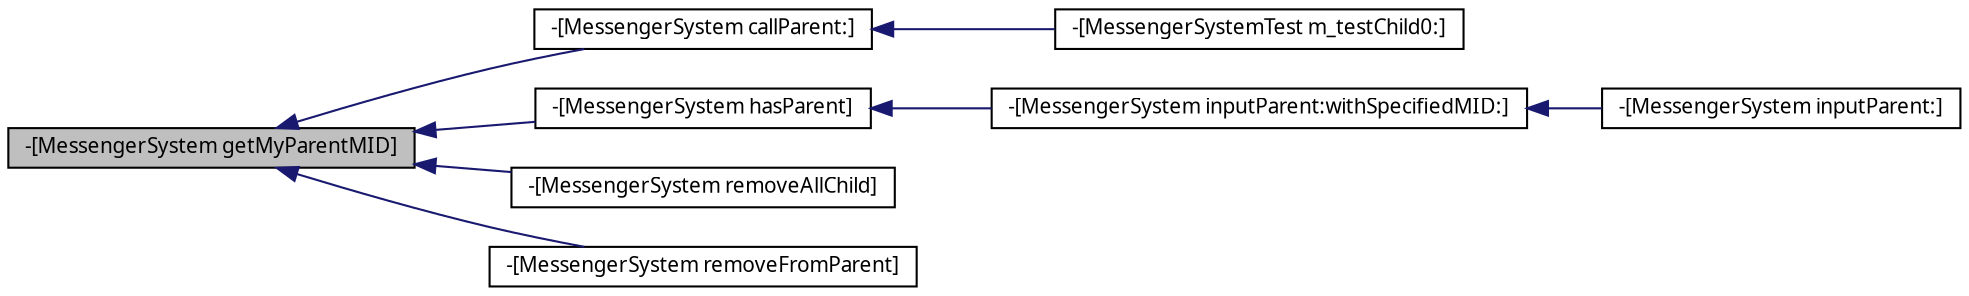 digraph G
{
  edge [fontname="FreeSans.ttf",fontsize="10",labelfontname="FreeSans.ttf",labelfontsize="10"];
  node [fontname="FreeSans.ttf",fontsize="10",shape=record];
  rankdir=LR;
  Node1 [label="-[MessengerSystem getMyParentMID]",height=0.2,width=0.4,color="black", fillcolor="grey75", style="filled" fontcolor="black"];
  Node1 -> Node2 [dir=back,color="midnightblue",fontsize="10",style="solid"];
  Node2 [label="-[MessengerSystem callParent:]",height=0.2,width=0.4,color="black", fillcolor="white", style="filled",URL="$dc/dc9/interface_messenger_system.html#acf758deab41281c54d928be2a72fc9ba"];
  Node2 -> Node3 [dir=back,color="midnightblue",fontsize="10",style="solid"];
  Node3 [label="-[MessengerSystemTest m_testChild0:]",height=0.2,width=0.4,color="black", fillcolor="white", style="filled",URL="$d9/d39/interface_messenger_system_test.html#ab2b931ec9d4901e4fd60204e53fc61e7"];
  Node1 -> Node4 [dir=back,color="midnightblue",fontsize="10",style="solid"];
  Node4 [label="-[MessengerSystem hasParent]",height=0.2,width=0.4,color="black", fillcolor="white", style="filled",URL="$dc/dc9/interface_messenger_system.html#a4ab801cff2356929a18a551b3537f435"];
  Node4 -> Node5 [dir=back,color="midnightblue",fontsize="10",style="solid"];
  Node5 [label="-[MessengerSystem inputParent:withSpecifiedMID:]",height=0.2,width=0.4,color="black", fillcolor="white", style="filled",URL="$dc/dc9/interface_messenger_system.html#ae7f62ea0ebdb51b5f2628f3002add7e7"];
  Node5 -> Node6 [dir=back,color="midnightblue",fontsize="10",style="solid"];
  Node6 [label="-[MessengerSystem inputParent:]",height=0.2,width=0.4,color="black", fillcolor="white", style="filled",URL="$dc/dc9/interface_messenger_system.html#a2dc1b363d2e1b00f232fd829225a9ff3"];
  Node1 -> Node7 [dir=back,color="midnightblue",fontsize="10",style="solid"];
  Node7 [label="-[MessengerSystem removeAllChild]",height=0.2,width=0.4,color="black", fillcolor="white", style="filled",URL="$dc/dc9/interface_messenger_system.html#abfbdbb7d723b910d012d980daacbcd9b"];
  Node1 -> Node8 [dir=back,color="midnightblue",fontsize="10",style="solid"];
  Node8 [label="-[MessengerSystem removeFromParent]",height=0.2,width=0.4,color="black", fillcolor="white", style="filled",URL="$dc/dc9/interface_messenger_system.html#a1b95b2f06c63a72a776c853d74e11b03"];
}
